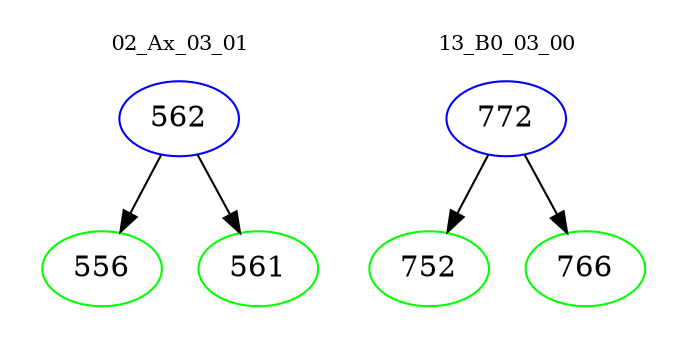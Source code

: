 digraph{
subgraph cluster_0 {
color = white
label = "02_Ax_03_01";
fontsize=10;
T0_562 [label="562", color="blue"]
T0_562 -> T0_556 [color="black"]
T0_556 [label="556", color="green"]
T0_562 -> T0_561 [color="black"]
T0_561 [label="561", color="green"]
}
subgraph cluster_1 {
color = white
label = "13_B0_03_00";
fontsize=10;
T1_772 [label="772", color="blue"]
T1_772 -> T1_752 [color="black"]
T1_752 [label="752", color="green"]
T1_772 -> T1_766 [color="black"]
T1_766 [label="766", color="green"]
}
}
